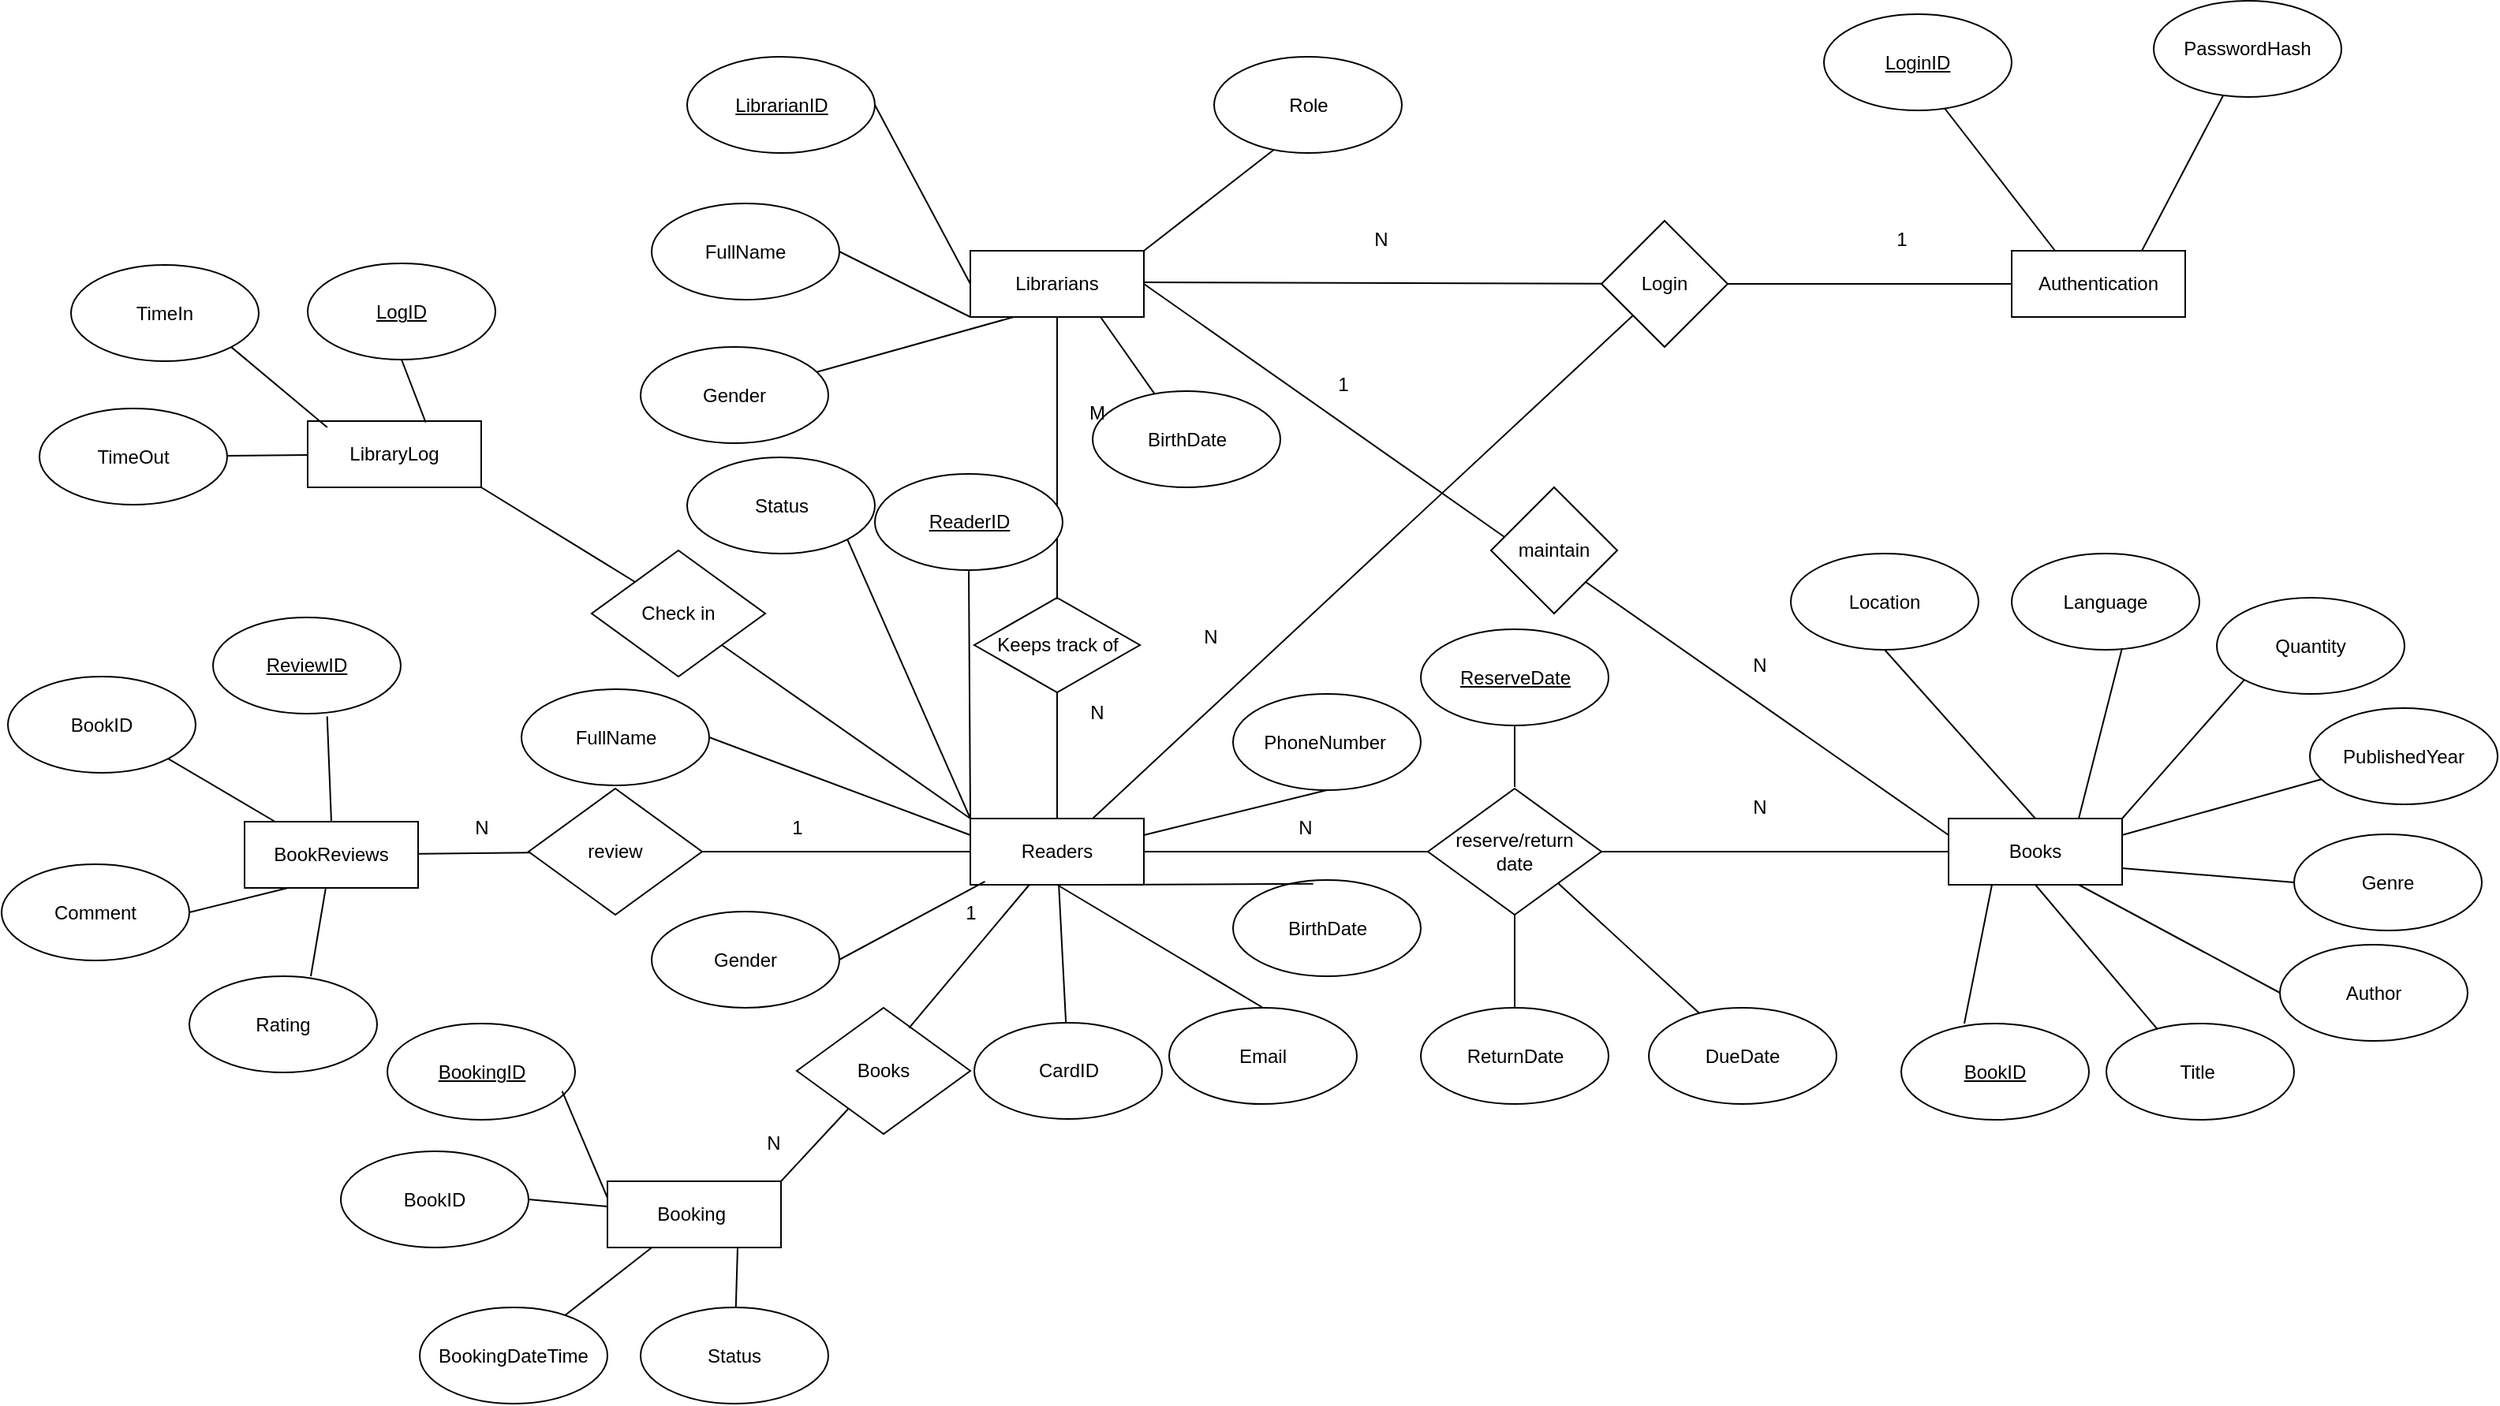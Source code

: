 <mxfile version="27.0.6">
  <diagram id="R2lEEEUBdFMjLlhIrx00" name="Page-1">
    <mxGraphModel dx="1884" dy="570" grid="1" gridSize="10" guides="1" tooltips="1" connect="1" arrows="1" fold="1" page="1" pageScale="1" pageWidth="850" pageHeight="1100" math="0" shadow="0" extFonts="Permanent Marker^https://fonts.googleapis.com/css?family=Permanent+Marker">
      <root>
        <mxCell id="0" />
        <mxCell id="1" parent="0" />
        <mxCell id="R-bw1zkTwo7xKDVd_Wr5-15" value="Librarians" style="rounded=0;whiteSpace=wrap;html=1;" parent="1" vertex="1">
          <mxGeometry x="130" y="330" width="110" height="42" as="geometry" />
        </mxCell>
        <mxCell id="R-bw1zkTwo7xKDVd_Wr5-18" value="&lt;u&gt;LibrarianID&lt;/u&gt;" style="ellipse;whiteSpace=wrap;html=1;" parent="1" vertex="1">
          <mxGeometry x="-49.5" y="207" width="119" height="61" as="geometry" />
        </mxCell>
        <mxCell id="R-bw1zkTwo7xKDVd_Wr5-19" value="FullName" style="ellipse;whiteSpace=wrap;html=1;" parent="1" vertex="1">
          <mxGeometry x="-72" y="300" width="119" height="61" as="geometry" />
        </mxCell>
        <mxCell id="R-bw1zkTwo7xKDVd_Wr5-20" value="" style="endArrow=none;html=1;rounded=0;exitX=1;exitY=0.5;exitDx=0;exitDy=0;entryX=0;entryY=0.5;entryDx=0;entryDy=0;" parent="1" source="R-bw1zkTwo7xKDVd_Wr5-18" target="R-bw1zkTwo7xKDVd_Wr5-15" edge="1">
          <mxGeometry width="50" height="50" relative="1" as="geometry">
            <mxPoint x="140" y="320" as="sourcePoint" />
            <mxPoint x="190" y="270" as="targetPoint" />
          </mxGeometry>
        </mxCell>
        <mxCell id="R-bw1zkTwo7xKDVd_Wr5-21" value="" style="endArrow=none;html=1;rounded=0;exitX=1;exitY=0.5;exitDx=0;exitDy=0;entryX=0;entryY=1;entryDx=0;entryDy=0;" parent="1" source="R-bw1zkTwo7xKDVd_Wr5-19" target="R-bw1zkTwo7xKDVd_Wr5-15" edge="1">
          <mxGeometry width="50" height="50" relative="1" as="geometry">
            <mxPoint x="140" y="460" as="sourcePoint" />
            <mxPoint x="190" y="410" as="targetPoint" />
          </mxGeometry>
        </mxCell>
        <mxCell id="R-bw1zkTwo7xKDVd_Wr5-23" value="Gender" style="ellipse;whiteSpace=wrap;html=1;" parent="1" vertex="1">
          <mxGeometry x="-79" y="391" width="119" height="61" as="geometry" />
        </mxCell>
        <mxCell id="R-bw1zkTwo7xKDVd_Wr5-24" value="" style="endArrow=none;html=1;rounded=0;entryX=0.25;entryY=1;entryDx=0;entryDy=0;" parent="1" source="R-bw1zkTwo7xKDVd_Wr5-23" target="R-bw1zkTwo7xKDVd_Wr5-15" edge="1">
          <mxGeometry width="50" height="50" relative="1" as="geometry">
            <mxPoint x="140" y="460" as="sourcePoint" />
            <mxPoint x="190" y="410" as="targetPoint" />
          </mxGeometry>
        </mxCell>
        <mxCell id="R-bw1zkTwo7xKDVd_Wr5-25" value="" style="endArrow=none;html=1;rounded=0;entryX=0.5;entryY=1;entryDx=0;entryDy=0;" parent="1" target="R-bw1zkTwo7xKDVd_Wr5-15" edge="1">
          <mxGeometry width="50" height="50" relative="1" as="geometry">
            <mxPoint x="185" y="550" as="sourcePoint" />
            <mxPoint x="190" y="410" as="targetPoint" />
          </mxGeometry>
        </mxCell>
        <mxCell id="R-bw1zkTwo7xKDVd_Wr5-26" value="Keeps track of" style="rhombus;whiteSpace=wrap;html=1;" parent="1" vertex="1">
          <mxGeometry x="132.5" y="550" width="105" height="60" as="geometry" />
        </mxCell>
        <mxCell id="R-bw1zkTwo7xKDVd_Wr5-29" value="" style="endArrow=none;html=1;rounded=0;entryX=0.75;entryY=1;entryDx=0;entryDy=0;" parent="1" source="R-bw1zkTwo7xKDVd_Wr5-30" target="R-bw1zkTwo7xKDVd_Wr5-15" edge="1">
          <mxGeometry width="50" height="50" relative="1" as="geometry">
            <mxPoint x="140" y="460" as="sourcePoint" />
            <mxPoint x="190" y="410" as="targetPoint" />
          </mxGeometry>
        </mxCell>
        <mxCell id="R-bw1zkTwo7xKDVd_Wr5-30" value="BirthDate" style="ellipse;whiteSpace=wrap;html=1;" parent="1" vertex="1">
          <mxGeometry x="207.5" y="419" width="119" height="61" as="geometry" />
        </mxCell>
        <mxCell id="R-bw1zkTwo7xKDVd_Wr5-31" value="" style="endArrow=none;html=1;rounded=0;exitX=1;exitY=0;exitDx=0;exitDy=0;" parent="1" source="R-bw1zkTwo7xKDVd_Wr5-15" edge="1">
          <mxGeometry width="50" height="50" relative="1" as="geometry">
            <mxPoint x="310" y="230" as="sourcePoint" />
            <mxPoint x="330" y="260" as="targetPoint" />
          </mxGeometry>
        </mxCell>
        <mxCell id="R-bw1zkTwo7xKDVd_Wr5-32" value="Role" style="ellipse;whiteSpace=wrap;html=1;" parent="1" vertex="1">
          <mxGeometry x="284.5" y="207" width="119" height="61" as="geometry" />
        </mxCell>
        <mxCell id="R-bw1zkTwo7xKDVd_Wr5-33" value="" style="endArrow=none;html=1;rounded=0;exitX=0.5;exitY=1;exitDx=0;exitDy=0;" parent="1" source="R-bw1zkTwo7xKDVd_Wr5-26" edge="1">
          <mxGeometry width="50" height="50" relative="1" as="geometry">
            <mxPoint x="310" y="520" as="sourcePoint" />
            <mxPoint x="185" y="700" as="targetPoint" />
          </mxGeometry>
        </mxCell>
        <mxCell id="R-bw1zkTwo7xKDVd_Wr5-34" value="Readers" style="rounded=0;whiteSpace=wrap;html=1;" parent="1" vertex="1">
          <mxGeometry x="130" y="690" width="110" height="42" as="geometry" />
        </mxCell>
        <mxCell id="R-bw1zkTwo7xKDVd_Wr5-35" value="&lt;u&gt;ReaderID&lt;/u&gt;" style="ellipse;whiteSpace=wrap;html=1;" parent="1" vertex="1">
          <mxGeometry x="69.5" y="471.5" width="119" height="61" as="geometry" />
        </mxCell>
        <mxCell id="R-bw1zkTwo7xKDVd_Wr5-37" value="FullName" style="ellipse;whiteSpace=wrap;html=1;" parent="1" vertex="1">
          <mxGeometry x="-154.5" y="608" width="119" height="61" as="geometry" />
        </mxCell>
        <mxCell id="R-bw1zkTwo7xKDVd_Wr5-38" value="" style="endArrow=none;html=1;rounded=0;exitX=1;exitY=0.5;exitDx=0;exitDy=0;entryX=0;entryY=0.25;entryDx=0;entryDy=0;" parent="1" source="R-bw1zkTwo7xKDVd_Wr5-37" target="R-bw1zkTwo7xKDVd_Wr5-34" edge="1">
          <mxGeometry width="50" height="50" relative="1" as="geometry">
            <mxPoint x="310" y="650" as="sourcePoint" />
            <mxPoint x="360" y="600" as="targetPoint" />
          </mxGeometry>
        </mxCell>
        <mxCell id="R-bw1zkTwo7xKDVd_Wr5-39" value="Gender" style="ellipse;whiteSpace=wrap;html=1;" parent="1" vertex="1">
          <mxGeometry x="-72" y="749" width="119" height="61" as="geometry" />
        </mxCell>
        <mxCell id="R-bw1zkTwo7xKDVd_Wr5-40" value="" style="endArrow=none;html=1;rounded=0;exitX=1;exitY=0.5;exitDx=0;exitDy=0;entryX=0.084;entryY=0.952;entryDx=0;entryDy=0;entryPerimeter=0;" parent="1" source="R-bw1zkTwo7xKDVd_Wr5-39" target="R-bw1zkTwo7xKDVd_Wr5-34" edge="1">
          <mxGeometry width="50" height="50" relative="1" as="geometry">
            <mxPoint x="310" y="650" as="sourcePoint" />
            <mxPoint x="360" y="600" as="targetPoint" />
          </mxGeometry>
        </mxCell>
        <mxCell id="R-bw1zkTwo7xKDVd_Wr5-42" value="Email" style="ellipse;whiteSpace=wrap;html=1;" parent="1" vertex="1">
          <mxGeometry x="256" y="810" width="119" height="61" as="geometry" />
        </mxCell>
        <mxCell id="R-bw1zkTwo7xKDVd_Wr5-43" value="BirthDate" style="ellipse;whiteSpace=wrap;html=1;" parent="1" vertex="1">
          <mxGeometry x="296.5" y="729" width="119" height="61" as="geometry" />
        </mxCell>
        <mxCell id="R-bw1zkTwo7xKDVd_Wr5-44" value="" style="endArrow=none;html=1;rounded=0;exitX=0.5;exitY=0;exitDx=0;exitDy=0;entryX=0.5;entryY=1;entryDx=0;entryDy=0;" parent="1" source="R-bw1zkTwo7xKDVd_Wr5-42" target="R-bw1zkTwo7xKDVd_Wr5-34" edge="1">
          <mxGeometry width="50" height="50" relative="1" as="geometry">
            <mxPoint x="310" y="650" as="sourcePoint" />
            <mxPoint x="360" y="600" as="targetPoint" />
          </mxGeometry>
        </mxCell>
        <mxCell id="R-bw1zkTwo7xKDVd_Wr5-45" value="" style="endArrow=none;html=1;rounded=0;exitX=0.75;exitY=1;exitDx=0;exitDy=0;entryX=0.427;entryY=0.039;entryDx=0;entryDy=0;entryPerimeter=0;" parent="1" source="R-bw1zkTwo7xKDVd_Wr5-34" target="R-bw1zkTwo7xKDVd_Wr5-43" edge="1">
          <mxGeometry width="50" height="50" relative="1" as="geometry">
            <mxPoint x="310" y="650" as="sourcePoint" />
            <mxPoint x="360" y="600" as="targetPoint" />
          </mxGeometry>
        </mxCell>
        <mxCell id="R-bw1zkTwo7xKDVd_Wr5-46" value="PhoneNumber&amp;nbsp;" style="ellipse;whiteSpace=wrap;html=1;" parent="1" vertex="1">
          <mxGeometry x="296.5" y="611" width="119" height="61" as="geometry" />
        </mxCell>
        <mxCell id="R-bw1zkTwo7xKDVd_Wr5-47" value="" style="endArrow=none;html=1;rounded=0;exitX=1;exitY=0.25;exitDx=0;exitDy=0;entryX=0.5;entryY=1;entryDx=0;entryDy=0;" parent="1" source="R-bw1zkTwo7xKDVd_Wr5-34" target="R-bw1zkTwo7xKDVd_Wr5-46" edge="1">
          <mxGeometry width="50" height="50" relative="1" as="geometry">
            <mxPoint x="310" y="650" as="sourcePoint" />
            <mxPoint x="360" y="600" as="targetPoint" />
          </mxGeometry>
        </mxCell>
        <mxCell id="R-bw1zkTwo7xKDVd_Wr5-48" value="" style="endArrow=none;html=1;rounded=0;exitX=1;exitY=0.5;exitDx=0;exitDy=0;" parent="1" source="R-bw1zkTwo7xKDVd_Wr5-34" edge="1">
          <mxGeometry width="50" height="50" relative="1" as="geometry">
            <mxPoint x="310" y="650" as="sourcePoint" />
            <mxPoint x="420" y="711" as="targetPoint" />
          </mxGeometry>
        </mxCell>
        <mxCell id="R-bw1zkTwo7xKDVd_Wr5-49" value="reserve/return&lt;div&gt;date&lt;/div&gt;" style="rhombus;whiteSpace=wrap;html=1;" parent="1" vertex="1">
          <mxGeometry x="420" y="671" width="110" height="80" as="geometry" />
        </mxCell>
        <mxCell id="R-bw1zkTwo7xKDVd_Wr5-50" value="" style="endArrow=none;html=1;rounded=0;" parent="1" edge="1">
          <mxGeometry width="50" height="50" relative="1" as="geometry">
            <mxPoint x="475" y="670" as="sourcePoint" />
            <mxPoint x="475" y="600" as="targetPoint" />
          </mxGeometry>
        </mxCell>
        <mxCell id="R-bw1zkTwo7xKDVd_Wr5-51" value="&lt;u&gt;ReserveDate&lt;/u&gt;" style="ellipse;whiteSpace=wrap;html=1;" parent="1" vertex="1">
          <mxGeometry x="415.5" y="570" width="119" height="61" as="geometry" />
        </mxCell>
        <mxCell id="R-bw1zkTwo7xKDVd_Wr5-52" value="" style="endArrow=none;html=1;rounded=0;entryX=0.5;entryY=1;entryDx=0;entryDy=0;" parent="1" target="R-bw1zkTwo7xKDVd_Wr5-49" edge="1">
          <mxGeometry width="50" height="50" relative="1" as="geometry">
            <mxPoint x="475" y="810" as="sourcePoint" />
            <mxPoint x="500" y="740" as="targetPoint" />
          </mxGeometry>
        </mxCell>
        <mxCell id="R-bw1zkTwo7xKDVd_Wr5-53" value="ReturnDate" style="ellipse;whiteSpace=wrap;html=1;" parent="1" vertex="1">
          <mxGeometry x="415.5" y="810" width="119" height="61" as="geometry" />
        </mxCell>
        <mxCell id="R-bw1zkTwo7xKDVd_Wr5-56" value="" style="endArrow=none;html=1;rounded=0;exitX=1;exitY=1;exitDx=0;exitDy=0;" parent="1" source="R-bw1zkTwo7xKDVd_Wr5-49" edge="1">
          <mxGeometry width="50" height="50" relative="1" as="geometry">
            <mxPoint x="450" y="650" as="sourcePoint" />
            <mxPoint x="610" y="830" as="targetPoint" />
          </mxGeometry>
        </mxCell>
        <mxCell id="R-bw1zkTwo7xKDVd_Wr5-57" value="DueDate" style="ellipse;whiteSpace=wrap;html=1;" parent="1" vertex="1">
          <mxGeometry x="560" y="810" width="119" height="61" as="geometry" />
        </mxCell>
        <mxCell id="R-bw1zkTwo7xKDVd_Wr5-58" value="" style="endArrow=none;html=1;rounded=0;exitX=1;exitY=0.5;exitDx=0;exitDy=0;" parent="1" source="R-bw1zkTwo7xKDVd_Wr5-49" edge="1">
          <mxGeometry width="50" height="50" relative="1" as="geometry">
            <mxPoint x="560" y="650" as="sourcePoint" />
            <mxPoint x="750" y="711" as="targetPoint" />
          </mxGeometry>
        </mxCell>
        <mxCell id="R-bw1zkTwo7xKDVd_Wr5-59" value="Books" style="rounded=0;whiteSpace=wrap;html=1;" parent="1" vertex="1">
          <mxGeometry x="750" y="690" width="110" height="42" as="geometry" />
        </mxCell>
        <mxCell id="R-bw1zkTwo7xKDVd_Wr5-61" value="&lt;u&gt;BookID&lt;/u&gt;" style="ellipse;whiteSpace=wrap;html=1;" parent="1" vertex="1">
          <mxGeometry x="720" y="820" width="119" height="61" as="geometry" />
        </mxCell>
        <mxCell id="R-bw1zkTwo7xKDVd_Wr5-62" value="" style="endArrow=none;html=1;rounded=0;exitX=0.336;exitY=0;exitDx=0;exitDy=0;exitPerimeter=0;entryX=0.25;entryY=1;entryDx=0;entryDy=0;" parent="1" source="R-bw1zkTwo7xKDVd_Wr5-61" target="R-bw1zkTwo7xKDVd_Wr5-59" edge="1">
          <mxGeometry width="50" height="50" relative="1" as="geometry">
            <mxPoint x="560" y="650" as="sourcePoint" />
            <mxPoint x="610" y="600" as="targetPoint" />
          </mxGeometry>
        </mxCell>
        <mxCell id="R-bw1zkTwo7xKDVd_Wr5-63" value="Title&amp;nbsp;" style="ellipse;whiteSpace=wrap;html=1;" parent="1" vertex="1">
          <mxGeometry x="850" y="820" width="119" height="61" as="geometry" />
        </mxCell>
        <mxCell id="R-bw1zkTwo7xKDVd_Wr5-64" value="" style="endArrow=none;html=1;rounded=0;entryX=0.272;entryY=0.059;entryDx=0;entryDy=0;exitX=0.5;exitY=1;exitDx=0;exitDy=0;entryPerimeter=0;" parent="1" source="R-bw1zkTwo7xKDVd_Wr5-59" target="R-bw1zkTwo7xKDVd_Wr5-63" edge="1">
          <mxGeometry width="50" height="50" relative="1" as="geometry">
            <mxPoint x="560" y="790" as="sourcePoint" />
            <mxPoint x="610" y="740" as="targetPoint" />
          </mxGeometry>
        </mxCell>
        <mxCell id="R-bw1zkTwo7xKDVd_Wr5-65" value="Author" style="ellipse;whiteSpace=wrap;html=1;" parent="1" vertex="1">
          <mxGeometry x="960" y="770" width="119" height="61" as="geometry" />
        </mxCell>
        <mxCell id="R-bw1zkTwo7xKDVd_Wr5-66" value="" style="endArrow=none;html=1;rounded=0;entryX=0;entryY=0.5;entryDx=0;entryDy=0;exitX=0.75;exitY=1;exitDx=0;exitDy=0;" parent="1" source="R-bw1zkTwo7xKDVd_Wr5-59" target="R-bw1zkTwo7xKDVd_Wr5-65" edge="1">
          <mxGeometry width="50" height="50" relative="1" as="geometry">
            <mxPoint x="830" y="790" as="sourcePoint" />
            <mxPoint x="880" y="740" as="targetPoint" />
          </mxGeometry>
        </mxCell>
        <mxCell id="R-bw1zkTwo7xKDVd_Wr5-67" value="&amp;nbsp;Genre&amp;nbsp;" style="ellipse;whiteSpace=wrap;html=1;" parent="1" vertex="1">
          <mxGeometry x="969" y="700" width="119" height="61" as="geometry" />
        </mxCell>
        <mxCell id="R-bw1zkTwo7xKDVd_Wr5-68" value="" style="endArrow=none;html=1;rounded=0;entryX=0;entryY=0.5;entryDx=0;entryDy=0;exitX=1;exitY=0.75;exitDx=0;exitDy=0;" parent="1" source="R-bw1zkTwo7xKDVd_Wr5-59" target="R-bw1zkTwo7xKDVd_Wr5-67" edge="1">
          <mxGeometry width="50" height="50" relative="1" as="geometry">
            <mxPoint x="830" y="790" as="sourcePoint" />
            <mxPoint x="880" y="740" as="targetPoint" />
          </mxGeometry>
        </mxCell>
        <mxCell id="R-bw1zkTwo7xKDVd_Wr5-69" value="PublishedYear" style="ellipse;whiteSpace=wrap;html=1;" parent="1" vertex="1">
          <mxGeometry x="979" y="620" width="119" height="61" as="geometry" />
        </mxCell>
        <mxCell id="R-bw1zkTwo7xKDVd_Wr5-70" value="Quantity" style="ellipse;whiteSpace=wrap;html=1;" parent="1" vertex="1">
          <mxGeometry x="920" y="550" width="119" height="61" as="geometry" />
        </mxCell>
        <mxCell id="R-bw1zkTwo7xKDVd_Wr5-71" value="Language" style="ellipse;whiteSpace=wrap;html=1;" parent="1" vertex="1">
          <mxGeometry x="790" y="522" width="119" height="61" as="geometry" />
        </mxCell>
        <mxCell id="R-bw1zkTwo7xKDVd_Wr5-72" value="Location" style="ellipse;whiteSpace=wrap;html=1;" parent="1" vertex="1">
          <mxGeometry x="650" y="522" width="119" height="61" as="geometry" />
        </mxCell>
        <mxCell id="R-bw1zkTwo7xKDVd_Wr5-73" value="" style="endArrow=none;html=1;rounded=0;exitX=1;exitY=0.25;exitDx=0;exitDy=0;" parent="1" source="R-bw1zkTwo7xKDVd_Wr5-59" target="R-bw1zkTwo7xKDVd_Wr5-69" edge="1">
          <mxGeometry width="50" height="50" relative="1" as="geometry">
            <mxPoint x="610" y="650" as="sourcePoint" />
            <mxPoint x="660" y="600" as="targetPoint" />
          </mxGeometry>
        </mxCell>
        <mxCell id="R-bw1zkTwo7xKDVd_Wr5-74" value="" style="endArrow=none;html=1;rounded=0;exitX=1;exitY=0;exitDx=0;exitDy=0;entryX=0;entryY=1;entryDx=0;entryDy=0;" parent="1" source="R-bw1zkTwo7xKDVd_Wr5-59" target="R-bw1zkTwo7xKDVd_Wr5-70" edge="1">
          <mxGeometry width="50" height="50" relative="1" as="geometry">
            <mxPoint x="610" y="650" as="sourcePoint" />
            <mxPoint x="660" y="600" as="targetPoint" />
          </mxGeometry>
        </mxCell>
        <mxCell id="R-bw1zkTwo7xKDVd_Wr5-75" value="" style="endArrow=none;html=1;rounded=0;entryX=0.588;entryY=0.984;entryDx=0;entryDy=0;entryPerimeter=0;exitX=0.75;exitY=0;exitDx=0;exitDy=0;" parent="1" source="R-bw1zkTwo7xKDVd_Wr5-59" target="R-bw1zkTwo7xKDVd_Wr5-71" edge="1">
          <mxGeometry width="50" height="50" relative="1" as="geometry">
            <mxPoint x="610" y="650" as="sourcePoint" />
            <mxPoint x="660" y="600" as="targetPoint" />
          </mxGeometry>
        </mxCell>
        <mxCell id="R-bw1zkTwo7xKDVd_Wr5-76" value="" style="endArrow=none;html=1;rounded=0;entryX=0.5;entryY=1;entryDx=0;entryDy=0;exitX=0.5;exitY=0;exitDx=0;exitDy=0;" parent="1" source="R-bw1zkTwo7xKDVd_Wr5-59" target="R-bw1zkTwo7xKDVd_Wr5-72" edge="1">
          <mxGeometry width="50" height="50" relative="1" as="geometry">
            <mxPoint x="610" y="650" as="sourcePoint" />
            <mxPoint x="660" y="600" as="targetPoint" />
          </mxGeometry>
        </mxCell>
        <mxCell id="R-bw1zkTwo7xKDVd_Wr5-77" value="" style="endArrow=none;html=1;rounded=0;entryX=0.12;entryY=0.403;entryDx=0;entryDy=0;entryPerimeter=0;" parent="1" target="R-bw1zkTwo7xKDVd_Wr5-78" edge="1">
          <mxGeometry width="50" height="50" relative="1" as="geometry">
            <mxPoint x="240" y="351" as="sourcePoint" />
            <mxPoint x="500" y="480" as="targetPoint" />
          </mxGeometry>
        </mxCell>
        <mxCell id="R-bw1zkTwo7xKDVd_Wr5-78" value="maintain" style="rhombus;whiteSpace=wrap;html=1;" parent="1" vertex="1">
          <mxGeometry x="460" y="480" width="80" height="80" as="geometry" />
        </mxCell>
        <mxCell id="R-bw1zkTwo7xKDVd_Wr5-79" value="" style="endArrow=none;html=1;rounded=0;exitX=1;exitY=1;exitDx=0;exitDy=0;entryX=0;entryY=0.25;entryDx=0;entryDy=0;" parent="1" source="R-bw1zkTwo7xKDVd_Wr5-78" target="R-bw1zkTwo7xKDVd_Wr5-59" edge="1">
          <mxGeometry width="50" height="50" relative="1" as="geometry">
            <mxPoint x="590" y="520" as="sourcePoint" />
            <mxPoint x="640" y="470" as="targetPoint" />
          </mxGeometry>
        </mxCell>
        <mxCell id="R-bw1zkTwo7xKDVd_Wr5-80" value="" style="endArrow=none;html=1;rounded=0;" parent="1" target="R-bw1zkTwo7xKDVd_Wr5-81" edge="1">
          <mxGeometry width="50" height="50" relative="1" as="geometry">
            <mxPoint x="240" y="350" as="sourcePoint" />
            <mxPoint x="570" y="350" as="targetPoint" />
          </mxGeometry>
        </mxCell>
        <mxCell id="R-bw1zkTwo7xKDVd_Wr5-81" value="Login" style="rhombus;whiteSpace=wrap;html=1;" parent="1" vertex="1">
          <mxGeometry x="530" y="311" width="80" height="80" as="geometry" />
        </mxCell>
        <mxCell id="R-bw1zkTwo7xKDVd_Wr5-82" value="" style="endArrow=none;html=1;rounded=0;exitX=1;exitY=0.5;exitDx=0;exitDy=0;" parent="1" source="R-bw1zkTwo7xKDVd_Wr5-81" edge="1">
          <mxGeometry width="50" height="50" relative="1" as="geometry">
            <mxPoint x="600" y="500" as="sourcePoint" />
            <mxPoint x="820" y="351" as="targetPoint" />
          </mxGeometry>
        </mxCell>
        <mxCell id="R-bw1zkTwo7xKDVd_Wr5-83" value="Authentication" style="rounded=0;whiteSpace=wrap;html=1;" parent="1" vertex="1">
          <mxGeometry x="790" y="330" width="110" height="42" as="geometry" />
        </mxCell>
        <mxCell id="R-bw1zkTwo7xKDVd_Wr5-84" value="" style="endArrow=none;html=1;rounded=0;entryX=0.25;entryY=0;entryDx=0;entryDy=0;" parent="1" target="R-bw1zkTwo7xKDVd_Wr5-83" edge="1">
          <mxGeometry width="50" height="50" relative="1" as="geometry">
            <mxPoint x="740" y="230" as="sourcePoint" />
            <mxPoint x="650" y="450" as="targetPoint" />
          </mxGeometry>
        </mxCell>
        <mxCell id="R-bw1zkTwo7xKDVd_Wr5-85" value="&lt;u&gt;LoginID&lt;/u&gt;" style="ellipse;whiteSpace=wrap;html=1;" parent="1" vertex="1">
          <mxGeometry x="671" y="180" width="119" height="61" as="geometry" />
        </mxCell>
        <mxCell id="R-bw1zkTwo7xKDVd_Wr5-86" value="PasswordHash" style="ellipse;whiteSpace=wrap;html=1;" parent="1" vertex="1">
          <mxGeometry x="880" y="171.5" width="119" height="61" as="geometry" />
        </mxCell>
        <mxCell id="R-bw1zkTwo7xKDVd_Wr5-87" value="" style="endArrow=none;html=1;rounded=0;exitX=0.75;exitY=0;exitDx=0;exitDy=0;" parent="1" source="R-bw1zkTwo7xKDVd_Wr5-83" target="R-bw1zkTwo7xKDVd_Wr5-86" edge="1">
          <mxGeometry width="50" height="50" relative="1" as="geometry">
            <mxPoint x="600" y="500" as="sourcePoint" />
            <mxPoint x="650" y="450" as="targetPoint" />
          </mxGeometry>
        </mxCell>
        <mxCell id="R-bw1zkTwo7xKDVd_Wr5-90" value="M" style="text;html=1;align=center;verticalAlign=middle;resizable=0;points=[];autosize=1;strokeColor=none;fillColor=none;" parent="1" vertex="1">
          <mxGeometry x="195" y="418" width="30" height="30" as="geometry" />
        </mxCell>
        <mxCell id="R-bw1zkTwo7xKDVd_Wr5-91" value="N" style="text;html=1;align=center;verticalAlign=middle;resizable=0;points=[];autosize=1;strokeColor=none;fillColor=none;" parent="1" vertex="1">
          <mxGeometry x="195" y="608" width="30" height="30" as="geometry" />
        </mxCell>
        <mxCell id="R-bw1zkTwo7xKDVd_Wr5-93" value="N" style="text;html=1;align=center;verticalAlign=middle;resizable=0;points=[];autosize=1;strokeColor=none;fillColor=none;" parent="1" vertex="1">
          <mxGeometry x="615" y="668" width="30" height="30" as="geometry" />
        </mxCell>
        <mxCell id="R-bw1zkTwo7xKDVd_Wr5-94" value="1" style="text;html=1;align=center;verticalAlign=middle;resizable=0;points=[];autosize=1;strokeColor=none;fillColor=none;" parent="1" vertex="1">
          <mxGeometry x="350.5" y="400" width="30" height="30" as="geometry" />
        </mxCell>
        <mxCell id="R-bw1zkTwo7xKDVd_Wr5-95" value="N" style="text;html=1;align=center;verticalAlign=middle;resizable=0;points=[];autosize=1;strokeColor=none;fillColor=none;" parent="1" vertex="1">
          <mxGeometry x="615" y="578" width="30" height="30" as="geometry" />
        </mxCell>
        <mxCell id="R-bw1zkTwo7xKDVd_Wr5-96" value="N" style="text;html=1;align=center;verticalAlign=middle;resizable=0;points=[];autosize=1;strokeColor=none;fillColor=none;" parent="1" vertex="1">
          <mxGeometry x="375" y="308" width="30" height="30" as="geometry" />
        </mxCell>
        <mxCell id="R-bw1zkTwo7xKDVd_Wr5-97" value="1" style="text;html=1;align=center;verticalAlign=middle;resizable=0;points=[];autosize=1;strokeColor=none;fillColor=none;" parent="1" vertex="1">
          <mxGeometry x="705" y="308" width="30" height="30" as="geometry" />
        </mxCell>
        <mxCell id="lakRWOvvIO7L3VR1CJbN-2" value="review" style="rhombus;whiteSpace=wrap;html=1;" parent="1" vertex="1">
          <mxGeometry x="-150" y="671" width="110" height="80" as="geometry" />
        </mxCell>
        <mxCell id="lakRWOvvIO7L3VR1CJbN-3" value="" style="endArrow=none;html=1;rounded=0;exitX=1;exitY=0.5;exitDx=0;exitDy=0;entryX=0;entryY=0.5;entryDx=0;entryDy=0;" parent="1" source="lakRWOvvIO7L3VR1CJbN-2" target="R-bw1zkTwo7xKDVd_Wr5-34" edge="1">
          <mxGeometry width="50" height="50" relative="1" as="geometry">
            <mxPoint x="130" y="720" as="sourcePoint" />
            <mxPoint x="180" y="670" as="targetPoint" />
          </mxGeometry>
        </mxCell>
        <mxCell id="lakRWOvvIO7L3VR1CJbN-4" value="" style="endArrow=none;html=1;rounded=0;" parent="1" source="lakRWOvvIO7L3VR1CJbN-6" target="lakRWOvvIO7L3VR1CJbN-2" edge="1">
          <mxGeometry width="50" height="50" relative="1" as="geometry">
            <mxPoint x="-320" y="710" as="sourcePoint" />
            <mxPoint x="-30" y="670" as="targetPoint" />
          </mxGeometry>
        </mxCell>
        <mxCell id="lakRWOvvIO7L3VR1CJbN-8" value="" style="endArrow=none;html=1;rounded=0;" parent="1" target="lakRWOvvIO7L3VR1CJbN-6" edge="1">
          <mxGeometry width="50" height="50" relative="1" as="geometry">
            <mxPoint x="-320" y="710" as="sourcePoint" />
            <mxPoint x="-159" y="712" as="targetPoint" />
          </mxGeometry>
        </mxCell>
        <mxCell id="lakRWOvvIO7L3VR1CJbN-6" value="BookReviews" style="rounded=0;whiteSpace=wrap;html=1;" parent="1" vertex="1">
          <mxGeometry x="-330" y="692" width="110" height="42" as="geometry" />
        </mxCell>
        <mxCell id="lakRWOvvIO7L3VR1CJbN-9" value="&lt;u&gt;ReviewID&lt;/u&gt;" style="ellipse;whiteSpace=wrap;html=1;" parent="1" vertex="1">
          <mxGeometry x="-350" y="562.5" width="119" height="61" as="geometry" />
        </mxCell>
        <mxCell id="lakRWOvvIO7L3VR1CJbN-10" value="BookID" style="ellipse;whiteSpace=wrap;html=1;" parent="1" vertex="1">
          <mxGeometry x="-480" y="600" width="119" height="61" as="geometry" />
        </mxCell>
        <mxCell id="lakRWOvvIO7L3VR1CJbN-11" value="Comment" style="ellipse;whiteSpace=wrap;html=1;" parent="1" vertex="1">
          <mxGeometry x="-484" y="719" width="119" height="61" as="geometry" />
        </mxCell>
        <mxCell id="lakRWOvvIO7L3VR1CJbN-12" value="Rating" style="ellipse;whiteSpace=wrap;html=1;" parent="1" vertex="1">
          <mxGeometry x="-365" y="790" width="119" height="61" as="geometry" />
        </mxCell>
        <mxCell id="lakRWOvvIO7L3VR1CJbN-13" value="" style="endArrow=none;html=1;rounded=0;exitX=0.5;exitY=0;exitDx=0;exitDy=0;entryX=0.608;entryY=1.028;entryDx=0;entryDy=0;entryPerimeter=0;" parent="1" source="lakRWOvvIO7L3VR1CJbN-6" target="lakRWOvvIO7L3VR1CJbN-9" edge="1">
          <mxGeometry width="50" height="50" relative="1" as="geometry">
            <mxPoint x="-80" y="720" as="sourcePoint" />
            <mxPoint x="-30" y="670" as="targetPoint" />
          </mxGeometry>
        </mxCell>
        <mxCell id="lakRWOvvIO7L3VR1CJbN-14" value="" style="endArrow=none;html=1;rounded=0;exitX=1;exitY=1;exitDx=0;exitDy=0;" parent="1" source="lakRWOvvIO7L3VR1CJbN-10" target="lakRWOvvIO7L3VR1CJbN-6" edge="1">
          <mxGeometry width="50" height="50" relative="1" as="geometry">
            <mxPoint x="-80" y="720" as="sourcePoint" />
            <mxPoint x="-30" y="670" as="targetPoint" />
          </mxGeometry>
        </mxCell>
        <mxCell id="lakRWOvvIO7L3VR1CJbN-15" value="" style="endArrow=none;html=1;rounded=0;exitX=1;exitY=0.5;exitDx=0;exitDy=0;entryX=0.25;entryY=1;entryDx=0;entryDy=0;" parent="1" source="lakRWOvvIO7L3VR1CJbN-11" target="lakRWOvvIO7L3VR1CJbN-6" edge="1">
          <mxGeometry width="50" height="50" relative="1" as="geometry">
            <mxPoint x="-80" y="720" as="sourcePoint" />
            <mxPoint x="-30" y="670" as="targetPoint" />
          </mxGeometry>
        </mxCell>
        <mxCell id="lakRWOvvIO7L3VR1CJbN-16" value="" style="endArrow=none;html=1;rounded=0;exitX=0.647;exitY=0;exitDx=0;exitDy=0;exitPerimeter=0;" parent="1" source="lakRWOvvIO7L3VR1CJbN-12" target="lakRWOvvIO7L3VR1CJbN-6" edge="1">
          <mxGeometry width="50" height="50" relative="1" as="geometry">
            <mxPoint x="-80" y="720" as="sourcePoint" />
            <mxPoint x="-30" y="670" as="targetPoint" />
          </mxGeometry>
        </mxCell>
        <mxCell id="lakRWOvvIO7L3VR1CJbN-17" value="N" style="text;html=1;align=center;verticalAlign=middle;resizable=0;points=[];autosize=1;strokeColor=none;fillColor=none;" parent="1" vertex="1">
          <mxGeometry x="-195" y="681" width="30" height="30" as="geometry" />
        </mxCell>
        <mxCell id="lakRWOvvIO7L3VR1CJbN-18" value="1" style="text;html=1;align=center;verticalAlign=middle;resizable=0;points=[];autosize=1;strokeColor=none;fillColor=none;" parent="1" vertex="1">
          <mxGeometry x="4.5" y="681" width="30" height="30" as="geometry" />
        </mxCell>
        <mxCell id="puMX5t0kWTmdVFgpF-UA-15" value="" style="endArrow=none;html=1;rounded=0;exitX=0;exitY=0;exitDx=0;exitDy=0;entryX=0.5;entryY=1;entryDx=0;entryDy=0;" parent="1" source="R-bw1zkTwo7xKDVd_Wr5-34" target="R-bw1zkTwo7xKDVd_Wr5-35" edge="1">
          <mxGeometry width="50" height="50" relative="1" as="geometry">
            <mxPoint x="-90" y="520" as="sourcePoint" />
            <mxPoint x="-40" y="470" as="targetPoint" />
          </mxGeometry>
        </mxCell>
        <mxCell id="puMX5t0kWTmdVFgpF-UA-22" value="Booking&amp;nbsp;" style="rounded=0;whiteSpace=wrap;html=1;" parent="1" vertex="1">
          <mxGeometry x="-100" y="920" width="110" height="42" as="geometry" />
        </mxCell>
        <mxCell id="puMX5t0kWTmdVFgpF-UA-23" value="Books" style="rhombus;whiteSpace=wrap;html=1;" parent="1" vertex="1">
          <mxGeometry x="20" y="810" width="110" height="80" as="geometry" />
        </mxCell>
        <mxCell id="puMX5t0kWTmdVFgpF-UA-24" value="" style="endArrow=none;html=1;rounded=0;exitX=1;exitY=0;exitDx=0;exitDy=0;" parent="1" source="puMX5t0kWTmdVFgpF-UA-22" target="puMX5t0kWTmdVFgpF-UA-23" edge="1">
          <mxGeometry width="50" height="50" relative="1" as="geometry">
            <mxPoint x="250" y="920" as="sourcePoint" />
            <mxPoint x="300" y="870" as="targetPoint" />
          </mxGeometry>
        </mxCell>
        <mxCell id="puMX5t0kWTmdVFgpF-UA-25" value="" style="endArrow=none;html=1;rounded=0;exitX=0.647;exitY=0.16;exitDx=0;exitDy=0;exitPerimeter=0;" parent="1" source="puMX5t0kWTmdVFgpF-UA-23" target="R-bw1zkTwo7xKDVd_Wr5-34" edge="1">
          <mxGeometry width="50" height="50" relative="1" as="geometry">
            <mxPoint x="250" y="920" as="sourcePoint" />
            <mxPoint x="180" y="740" as="targetPoint" />
          </mxGeometry>
        </mxCell>
        <mxCell id="puMX5t0kWTmdVFgpF-UA-27" value="&lt;u&gt;BookingID&lt;/u&gt;" style="ellipse;whiteSpace=wrap;html=1;" parent="1" vertex="1">
          <mxGeometry x="-239.5" y="820" width="119" height="61" as="geometry" />
        </mxCell>
        <mxCell id="puMX5t0kWTmdVFgpF-UA-28" value="" style="endArrow=none;html=1;rounded=0;exitX=0.931;exitY=0.702;exitDx=0;exitDy=0;exitPerimeter=0;entryX=0;entryY=0.25;entryDx=0;entryDy=0;" parent="1" source="puMX5t0kWTmdVFgpF-UA-27" target="puMX5t0kWTmdVFgpF-UA-22" edge="1">
          <mxGeometry width="50" height="50" relative="1" as="geometry">
            <mxPoint x="-140" y="790" as="sourcePoint" />
            <mxPoint x="-90" y="740" as="targetPoint" />
          </mxGeometry>
        </mxCell>
        <mxCell id="puMX5t0kWTmdVFgpF-UA-30" value="BookID" style="ellipse;whiteSpace=wrap;html=1;" parent="1" vertex="1">
          <mxGeometry x="-269" y="901" width="119" height="61" as="geometry" />
        </mxCell>
        <mxCell id="puMX5t0kWTmdVFgpF-UA-31" value="" style="endArrow=none;html=1;rounded=0;exitX=1;exitY=0.5;exitDx=0;exitDy=0;" parent="1" source="puMX5t0kWTmdVFgpF-UA-30" target="puMX5t0kWTmdVFgpF-UA-22" edge="1">
          <mxGeometry width="50" height="50" relative="1" as="geometry">
            <mxPoint x="-130" y="790" as="sourcePoint" />
            <mxPoint x="-80" y="740" as="targetPoint" />
          </mxGeometry>
        </mxCell>
        <mxCell id="puMX5t0kWTmdVFgpF-UA-33" value="BookingDateTime" style="ellipse;whiteSpace=wrap;html=1;" parent="1" vertex="1">
          <mxGeometry x="-219" y="1000" width="119" height="61" as="geometry" />
        </mxCell>
        <mxCell id="puMX5t0kWTmdVFgpF-UA-34" value="" style="endArrow=none;html=1;rounded=0;" parent="1" source="puMX5t0kWTmdVFgpF-UA-33" target="puMX5t0kWTmdVFgpF-UA-22" edge="1">
          <mxGeometry width="50" height="50" relative="1" as="geometry">
            <mxPoint x="-130" y="1050" as="sourcePoint" />
            <mxPoint x="-80" y="1000" as="targetPoint" />
          </mxGeometry>
        </mxCell>
        <mxCell id="puMX5t0kWTmdVFgpF-UA-35" value="Status" style="ellipse;whiteSpace=wrap;html=1;" parent="1" vertex="1">
          <mxGeometry x="-79" y="1000" width="119" height="61" as="geometry" />
        </mxCell>
        <mxCell id="puMX5t0kWTmdVFgpF-UA-36" value="" style="endArrow=none;html=1;rounded=0;entryX=0.75;entryY=1;entryDx=0;entryDy=0;" parent="1" source="puMX5t0kWTmdVFgpF-UA-35" target="puMX5t0kWTmdVFgpF-UA-22" edge="1">
          <mxGeometry width="50" height="50" relative="1" as="geometry">
            <mxPoint x="-130" y="1060" as="sourcePoint" />
            <mxPoint x="-80" y="1010" as="targetPoint" />
          </mxGeometry>
        </mxCell>
        <mxCell id="puMX5t0kWTmdVFgpF-UA-39" value="N" style="text;html=1;align=center;verticalAlign=middle;resizable=0;points=[];autosize=1;strokeColor=none;fillColor=none;" parent="1" vertex="1">
          <mxGeometry x="-10" y="881" width="30" height="30" as="geometry" />
        </mxCell>
        <mxCell id="puMX5t0kWTmdVFgpF-UA-40" value="1" style="text;html=1;align=center;verticalAlign=middle;resizable=0;points=[];autosize=1;strokeColor=none;fillColor=none;" parent="1" vertex="1">
          <mxGeometry x="115" y="734.5" width="30" height="30" as="geometry" />
        </mxCell>
        <mxCell id="puMX5t0kWTmdVFgpF-UA-42" value="N" style="text;html=1;align=center;verticalAlign=middle;resizable=0;points=[];autosize=1;strokeColor=none;fillColor=none;" parent="1" vertex="1">
          <mxGeometry x="326.5" y="681" width="30" height="30" as="geometry" />
        </mxCell>
        <mxCell id="6f0v3ovwWzRoW3knvrdC-1" value="Status" style="ellipse;whiteSpace=wrap;html=1;" vertex="1" parent="1">
          <mxGeometry x="-49.5" y="461" width="119" height="61" as="geometry" />
        </mxCell>
        <mxCell id="6f0v3ovwWzRoW3knvrdC-2" value="" style="endArrow=none;html=1;rounded=0;exitX=0;exitY=0;exitDx=0;exitDy=0;entryX=1;entryY=1;entryDx=0;entryDy=0;" edge="1" parent="1" source="R-bw1zkTwo7xKDVd_Wr5-34" target="6f0v3ovwWzRoW3knvrdC-1">
          <mxGeometry width="50" height="50" relative="1" as="geometry">
            <mxPoint x="140" y="590" as="sourcePoint" />
            <mxPoint x="190" y="540" as="targetPoint" />
          </mxGeometry>
        </mxCell>
        <mxCell id="6f0v3ovwWzRoW3knvrdC-4" value="CardID" style="ellipse;whiteSpace=wrap;html=1;" vertex="1" parent="1">
          <mxGeometry x="132.5" y="819.5" width="119" height="61" as="geometry" />
        </mxCell>
        <mxCell id="6f0v3ovwWzRoW3knvrdC-5" value="" style="endArrow=none;html=1;rounded=0;" edge="1" parent="1" source="6f0v3ovwWzRoW3knvrdC-4" target="R-bw1zkTwo7xKDVd_Wr5-34">
          <mxGeometry width="50" height="50" relative="1" as="geometry">
            <mxPoint x="260" y="720" as="sourcePoint" />
            <mxPoint x="310" y="670" as="targetPoint" />
          </mxGeometry>
        </mxCell>
        <mxCell id="6f0v3ovwWzRoW3knvrdC-6" value="" style="endArrow=none;html=1;rounded=0;entryX=0;entryY=1;entryDx=0;entryDy=0;" edge="1" parent="1" source="R-bw1zkTwo7xKDVd_Wr5-34" target="R-bw1zkTwo7xKDVd_Wr5-81">
          <mxGeometry width="50" height="50" relative="1" as="geometry">
            <mxPoint x="200" y="590" as="sourcePoint" />
            <mxPoint x="250" y="540" as="targetPoint" />
          </mxGeometry>
        </mxCell>
        <mxCell id="6f0v3ovwWzRoW3knvrdC-7" value="N" style="text;html=1;align=center;verticalAlign=middle;resizable=0;points=[];autosize=1;strokeColor=none;fillColor=none;" vertex="1" parent="1">
          <mxGeometry x="266.5" y="560" width="30" height="30" as="geometry" />
        </mxCell>
        <mxCell id="6f0v3ovwWzRoW3knvrdC-9" value="Check in" style="rhombus;whiteSpace=wrap;html=1;" vertex="1" parent="1">
          <mxGeometry x="-110" y="520" width="110" height="80" as="geometry" />
        </mxCell>
        <mxCell id="6f0v3ovwWzRoW3knvrdC-10" value="LibraryLog" style="rounded=0;whiteSpace=wrap;html=1;" vertex="1" parent="1">
          <mxGeometry x="-290" y="438" width="110" height="42" as="geometry" />
        </mxCell>
        <mxCell id="6f0v3ovwWzRoW3knvrdC-11" value="&lt;u&gt;LogID&lt;/u&gt;" style="ellipse;whiteSpace=wrap;html=1;" vertex="1" parent="1">
          <mxGeometry x="-290" y="338" width="119" height="61" as="geometry" />
        </mxCell>
        <mxCell id="6f0v3ovwWzRoW3knvrdC-13" value="TimeOut" style="ellipse;whiteSpace=wrap;html=1;" vertex="1" parent="1">
          <mxGeometry x="-460" y="430" width="119" height="61" as="geometry" />
        </mxCell>
        <mxCell id="6f0v3ovwWzRoW3knvrdC-14" value="TimeIn" style="ellipse;whiteSpace=wrap;html=1;" vertex="1" parent="1">
          <mxGeometry x="-440" y="339" width="119" height="61" as="geometry" />
        </mxCell>
        <mxCell id="6f0v3ovwWzRoW3knvrdC-15" value="" style="endArrow=none;html=1;rounded=0;exitX=0;exitY=0;exitDx=0;exitDy=0;entryX=1;entryY=1;entryDx=0;entryDy=0;" edge="1" parent="1" source="R-bw1zkTwo7xKDVd_Wr5-34" target="6f0v3ovwWzRoW3knvrdC-9">
          <mxGeometry width="50" height="50" relative="1" as="geometry">
            <mxPoint x="30" y="550" as="sourcePoint" />
            <mxPoint x="80" y="500" as="targetPoint" />
          </mxGeometry>
        </mxCell>
        <mxCell id="6f0v3ovwWzRoW3knvrdC-16" value="" style="endArrow=none;html=1;rounded=0;exitX=0;exitY=0;exitDx=0;exitDy=0;entryX=1;entryY=1;entryDx=0;entryDy=0;" edge="1" parent="1" source="6f0v3ovwWzRoW3knvrdC-9" target="6f0v3ovwWzRoW3knvrdC-10">
          <mxGeometry width="50" height="50" relative="1" as="geometry">
            <mxPoint x="30" y="550" as="sourcePoint" />
            <mxPoint x="80" y="500" as="targetPoint" />
          </mxGeometry>
        </mxCell>
        <mxCell id="6f0v3ovwWzRoW3knvrdC-17" value="" style="endArrow=none;html=1;rounded=0;exitX=0.68;exitY=0.019;exitDx=0;exitDy=0;exitPerimeter=0;entryX=0.5;entryY=1;entryDx=0;entryDy=0;" edge="1" parent="1" source="6f0v3ovwWzRoW3knvrdC-10" target="6f0v3ovwWzRoW3knvrdC-11">
          <mxGeometry width="50" height="50" relative="1" as="geometry">
            <mxPoint x="30" y="550" as="sourcePoint" />
            <mxPoint x="80" y="500" as="targetPoint" />
          </mxGeometry>
        </mxCell>
        <mxCell id="6f0v3ovwWzRoW3knvrdC-18" value="" style="endArrow=none;html=1;rounded=0;exitX=1;exitY=1;exitDx=0;exitDy=0;entryX=0.113;entryY=0.095;entryDx=0;entryDy=0;entryPerimeter=0;" edge="1" parent="1" source="6f0v3ovwWzRoW3knvrdC-14" target="6f0v3ovwWzRoW3knvrdC-10">
          <mxGeometry width="50" height="50" relative="1" as="geometry">
            <mxPoint x="30" y="550" as="sourcePoint" />
            <mxPoint x="80" y="500" as="targetPoint" />
          </mxGeometry>
        </mxCell>
        <mxCell id="6f0v3ovwWzRoW3knvrdC-20" value="" style="endArrow=none;html=1;rounded=0;" edge="1" parent="1" source="6f0v3ovwWzRoW3knvrdC-13" target="6f0v3ovwWzRoW3knvrdC-10">
          <mxGeometry width="50" height="50" relative="1" as="geometry">
            <mxPoint x="30" y="550" as="sourcePoint" />
            <mxPoint x="80" y="500" as="targetPoint" />
          </mxGeometry>
        </mxCell>
      </root>
    </mxGraphModel>
  </diagram>
</mxfile>
